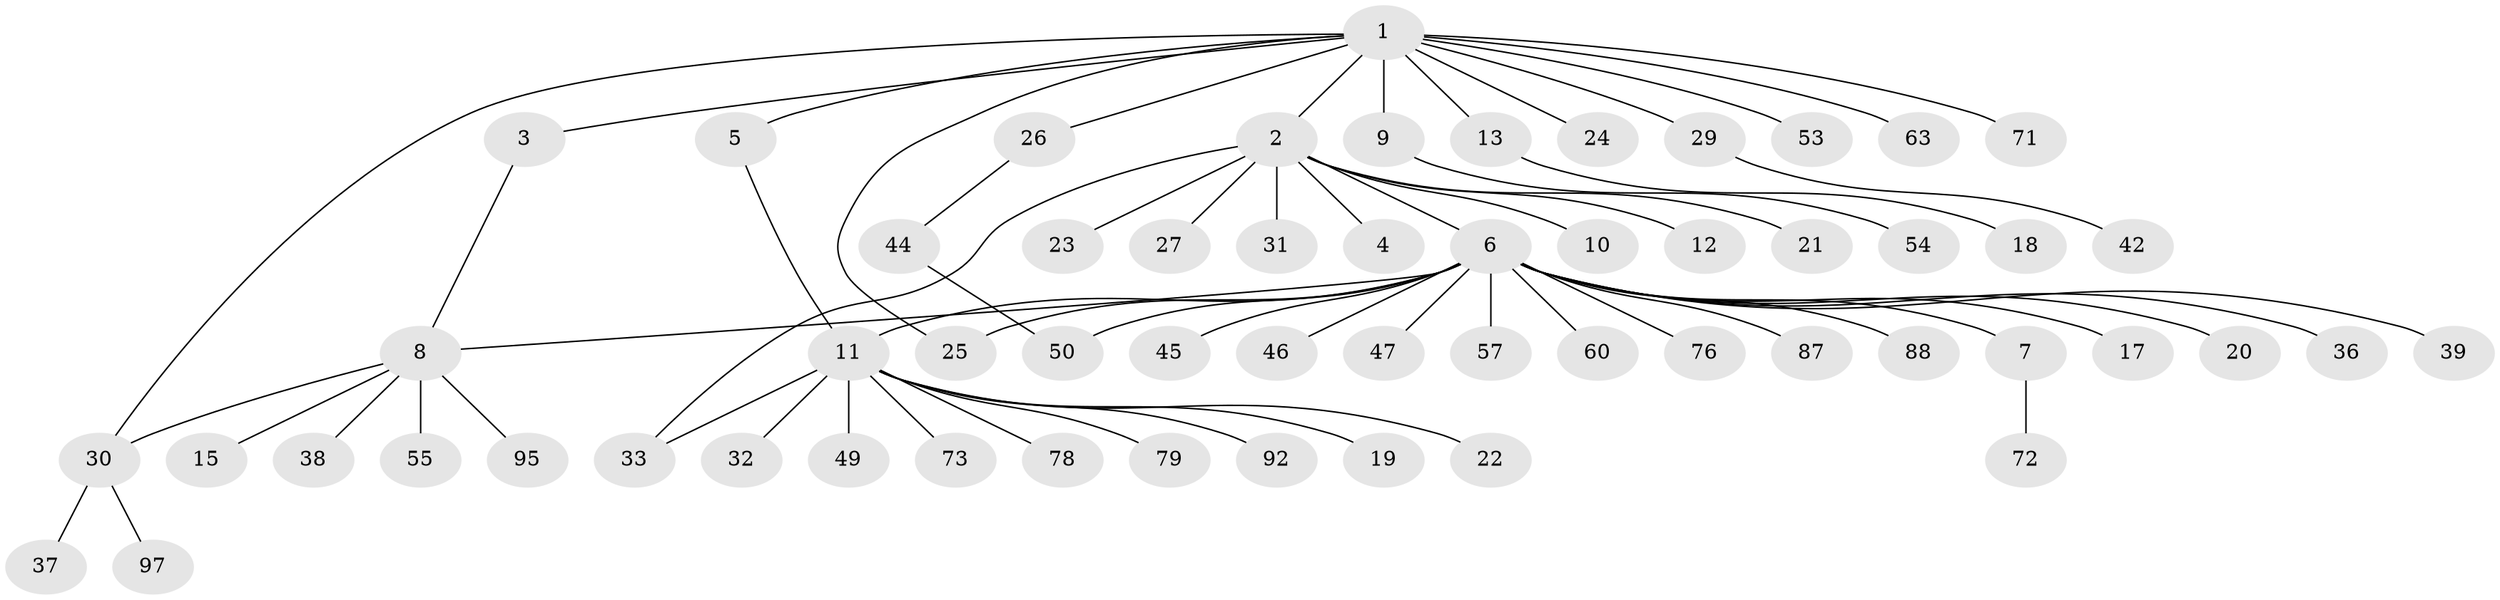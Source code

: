 // original degree distribution, {13: 0.010309278350515464, 10: 0.030927835051546393, 2: 0.23711340206185566, 1: 0.6082474226804123, 14: 0.010309278350515464, 11: 0.010309278350515464, 4: 0.030927835051546393, 6: 0.010309278350515464, 3: 0.041237113402061855, 5: 0.010309278350515464}
// Generated by graph-tools (version 1.1) at 2025/18/03/04/25 18:18:11]
// undirected, 58 vertices, 63 edges
graph export_dot {
graph [start="1"]
  node [color=gray90,style=filled];
  1;
  2;
  3;
  4;
  5;
  6 [super="+16+43+14+28"];
  7;
  8 [super="+34+82+86+67"];
  9;
  10;
  11;
  12;
  13;
  15 [super="+41"];
  17;
  18;
  19 [super="+70"];
  20;
  21;
  22;
  23 [super="+40+81+77"];
  24;
  25 [super="+52+68"];
  26;
  27 [super="+66"];
  29;
  30 [super="+35+58+84"];
  31;
  32 [super="+69+96+48"];
  33;
  36;
  37;
  38;
  39;
  42 [super="+64"];
  44;
  45 [super="+74"];
  46;
  47 [super="+83+89"];
  49;
  50 [super="+59+61+80+51"];
  53;
  54;
  55 [super="+85+75"];
  57;
  60;
  63;
  71;
  72;
  73;
  76;
  78;
  79;
  87;
  88 [super="+93"];
  92;
  95;
  97;
  1 -- 2;
  1 -- 3;
  1 -- 5;
  1 -- 9;
  1 -- 13;
  1 -- 24;
  1 -- 25;
  1 -- 26;
  1 -- 29;
  1 -- 53;
  1 -- 63;
  1 -- 71;
  1 -- 30;
  2 -- 4;
  2 -- 6;
  2 -- 10;
  2 -- 12;
  2 -- 21;
  2 -- 23;
  2 -- 27;
  2 -- 31;
  2 -- 33;
  3 -- 8;
  5 -- 11;
  6 -- 7;
  6 -- 8;
  6 -- 20;
  6 -- 36;
  6 -- 39;
  6 -- 46;
  6 -- 60;
  6 -- 76;
  6 -- 87 [weight=2];
  6 -- 11;
  6 -- 45;
  6 -- 47;
  6 -- 17;
  6 -- 50;
  6 -- 88;
  6 -- 25;
  6 -- 57;
  7 -- 72;
  8 -- 15;
  8 -- 30;
  8 -- 38;
  8 -- 55 [weight=2];
  8 -- 95;
  9 -- 54;
  11 -- 19;
  11 -- 22;
  11 -- 32;
  11 -- 33;
  11 -- 49;
  11 -- 73;
  11 -- 78;
  11 -- 79;
  11 -- 92;
  13 -- 18;
  26 -- 44;
  29 -- 42;
  30 -- 37;
  30 -- 97;
  44 -- 50;
}
